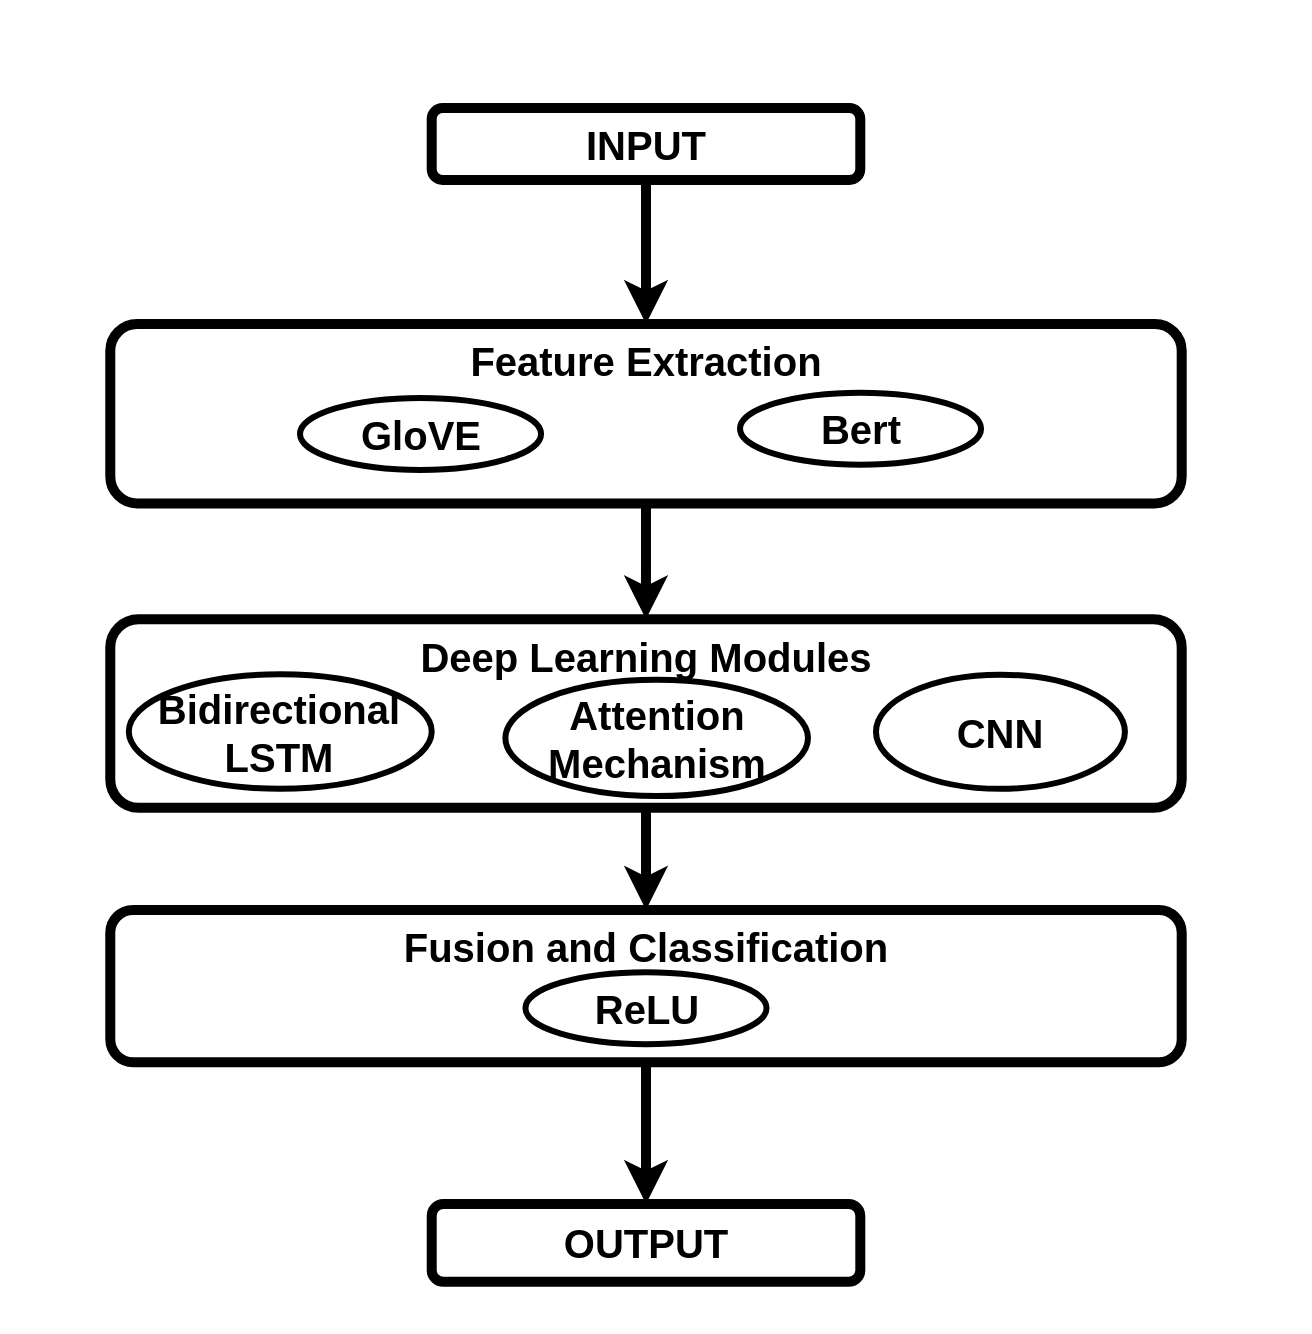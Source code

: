 <mxfile version="26.0.8">
  <diagram name="Page-1" id="XDB04rvkvYiXwnsHpOif">
    <mxGraphModel dx="1822" dy="965" grid="0" gridSize="10" guides="1" tooltips="1" connect="1" arrows="1" fold="1" page="1" pageScale="1" pageWidth="850" pageHeight="1100" math="0" shadow="0">
      <root>
        <mxCell id="0" />
        <mxCell id="1" parent="0" />
        <mxCell id="8TrVyVLYIBjpl2dbPp21-23" value="" style="group;fontSize=20;" parent="1" vertex="1" connectable="0">
          <mxGeometry x="123" y="50" width="655" height="666" as="geometry" />
        </mxCell>
        <mxCell id="8TrVyVLYIBjpl2dbPp21-11" style="edgeStyle=orthogonalEdgeStyle;rounded=0;orthogonalLoop=1;jettySize=auto;html=1;exitX=0.5;exitY=1;exitDx=0;exitDy=0;strokeWidth=5;fontSize=20;" parent="8TrVyVLYIBjpl2dbPp21-23" source="8TrVyVLYIBjpl2dbPp21-1" target="8TrVyVLYIBjpl2dbPp21-7" edge="1">
          <mxGeometry relative="1" as="geometry" />
        </mxCell>
        <mxCell id="8TrVyVLYIBjpl2dbPp21-1" value="&lt;font&gt;Feature Extraction&lt;/font&gt;" style="rounded=1;whiteSpace=wrap;html=1;strokeWidth=5;verticalAlign=top;fontSize=20;fontStyle=1;container=0;" parent="8TrVyVLYIBjpl2dbPp21-23" vertex="1">
          <mxGeometry x="55.14" y="162.002" width="535.71" height="89.694" as="geometry" />
        </mxCell>
        <mxCell id="8TrVyVLYIBjpl2dbPp21-6" style="edgeStyle=orthogonalEdgeStyle;rounded=0;orthogonalLoop=1;jettySize=auto;html=1;exitX=0.5;exitY=1;exitDx=0;exitDy=0;entryX=0.5;entryY=0;entryDx=0;entryDy=0;strokeWidth=5;fontSize=20;" parent="8TrVyVLYIBjpl2dbPp21-23" source="8TrVyVLYIBjpl2dbPp21-5" target="8TrVyVLYIBjpl2dbPp21-1" edge="1">
          <mxGeometry relative="1" as="geometry" />
        </mxCell>
        <mxCell id="8TrVyVLYIBjpl2dbPp21-5" value="&lt;b&gt;&lt;font&gt;INPUT&lt;/font&gt;&lt;/b&gt;" style="rounded=1;whiteSpace=wrap;html=1;strokeWidth=5;container=0;fontSize=20;" parent="8TrVyVLYIBjpl2dbPp21-23" vertex="1">
          <mxGeometry x="215.857" y="54.0" width="214.286" height="36" as="geometry" />
        </mxCell>
        <mxCell id="8TrVyVLYIBjpl2dbPp21-12" style="edgeStyle=orthogonalEdgeStyle;rounded=0;orthogonalLoop=1;jettySize=auto;html=1;exitX=0.5;exitY=1;exitDx=0;exitDy=0;entryX=0.5;entryY=0;entryDx=0;entryDy=0;strokeWidth=5;fontSize=20;" parent="8TrVyVLYIBjpl2dbPp21-23" source="8TrVyVLYIBjpl2dbPp21-7" target="8TrVyVLYIBjpl2dbPp21-8" edge="1">
          <mxGeometry relative="1" as="geometry" />
        </mxCell>
        <mxCell id="8TrVyVLYIBjpl2dbPp21-7" value="&lt;font&gt;Deep Learning Modules&lt;/font&gt;" style="rounded=1;whiteSpace=wrap;html=1;strokeWidth=5;verticalAlign=top;fontSize=20;fontStyle=1;container=0;" parent="8TrVyVLYIBjpl2dbPp21-23" vertex="1">
          <mxGeometry x="55.14" y="309.647" width="535.71" height="94.278" as="geometry" />
        </mxCell>
        <mxCell id="8TrVyVLYIBjpl2dbPp21-13" style="edgeStyle=orthogonalEdgeStyle;rounded=0;orthogonalLoop=1;jettySize=auto;html=1;exitX=0.5;exitY=1;exitDx=0;exitDy=0;entryX=0.5;entryY=0;entryDx=0;entryDy=0;strokeWidth=5;fontSize=20;" parent="8TrVyVLYIBjpl2dbPp21-23" source="8TrVyVLYIBjpl2dbPp21-8" target="8TrVyVLYIBjpl2dbPp21-9" edge="1">
          <mxGeometry relative="1" as="geometry" />
        </mxCell>
        <mxCell id="8TrVyVLYIBjpl2dbPp21-8" value="&lt;font&gt;Fusion and Classification&lt;/font&gt;" style="rounded=1;whiteSpace=wrap;html=1;strokeWidth=5;verticalAlign=top;fontSize=20;fontStyle=1;container=0;" parent="8TrVyVLYIBjpl2dbPp21-23" vertex="1">
          <mxGeometry x="55.14" y="454.956" width="535.71" height="76.114" as="geometry" />
        </mxCell>
        <mxCell id="8TrVyVLYIBjpl2dbPp21-9" value="&lt;b&gt;&lt;font&gt;OUTPUT&lt;/font&gt;&lt;/b&gt;" style="rounded=1;whiteSpace=wrap;html=1;strokeWidth=5;container=0;fontSize=20;" parent="8TrVyVLYIBjpl2dbPp21-23" vertex="1">
          <mxGeometry x="215.86" y="601.995" width="214.29" height="38.922" as="geometry" />
        </mxCell>
        <mxCell id="8TrVyVLYIBjpl2dbPp21-15" value="&lt;b&gt;&lt;font&gt;GloVE&lt;/font&gt;&lt;/b&gt;" style="ellipse;whiteSpace=wrap;html=1;strokeWidth=3;container=0;fontSize=20;" parent="8TrVyVLYIBjpl2dbPp21-23" vertex="1">
          <mxGeometry x="150.003" y="198.938" width="120.536" height="36" as="geometry" />
        </mxCell>
        <mxCell id="8TrVyVLYIBjpl2dbPp21-16" value="&lt;b&gt;&lt;font&gt;Bert&lt;/font&gt;&lt;/b&gt;" style="ellipse;whiteSpace=wrap;html=1;strokeWidth=3;container=0;fontSize=20;" parent="8TrVyVLYIBjpl2dbPp21-23" vertex="1">
          <mxGeometry x="370.002" y="196.343" width="120.536" height="36" as="geometry" />
        </mxCell>
        <mxCell id="8TrVyVLYIBjpl2dbPp21-17" value="&lt;b&gt;&lt;font&gt;Bidirectional LSTM&lt;/font&gt;&lt;/b&gt;" style="ellipse;whiteSpace=wrap;html=1;strokeWidth=3;container=0;fontSize=20;" parent="8TrVyVLYIBjpl2dbPp21-23" vertex="1">
          <mxGeometry x="64.4" y="337.152" width="151.46" height="57.259" as="geometry" />
        </mxCell>
        <mxCell id="8TrVyVLYIBjpl2dbPp21-18" value="&lt;b&gt;&lt;font&gt;Attention Mechanism&lt;/font&gt;&lt;/b&gt;" style="ellipse;whiteSpace=wrap;html=1;strokeWidth=3;container=0;fontSize=20;" parent="8TrVyVLYIBjpl2dbPp21-23" vertex="1">
          <mxGeometry x="252.69" y="339.919" width="151.31" height="58.124" as="geometry" />
        </mxCell>
        <mxCell id="8TrVyVLYIBjpl2dbPp21-19" value="&lt;b&gt;&lt;font&gt;CNN&lt;/font&gt;&lt;/b&gt;" style="ellipse;whiteSpace=wrap;html=1;strokeWidth=3;container=0;fontSize=20;" parent="8TrVyVLYIBjpl2dbPp21-23" vertex="1">
          <mxGeometry x="438" y="337.325" width="124.46" height="57.086" as="geometry" />
        </mxCell>
        <mxCell id="8TrVyVLYIBjpl2dbPp21-20" value="&lt;b&gt;&lt;font&gt;ReLU&lt;/font&gt;&lt;/b&gt;" style="ellipse;whiteSpace=wrap;html=1;strokeWidth=3;container=0;fontSize=20;" parent="8TrVyVLYIBjpl2dbPp21-23" vertex="1">
          <mxGeometry x="262.728" y="486.09" width="120.536" height="36" as="geometry" />
        </mxCell>
      </root>
    </mxGraphModel>
  </diagram>
</mxfile>
